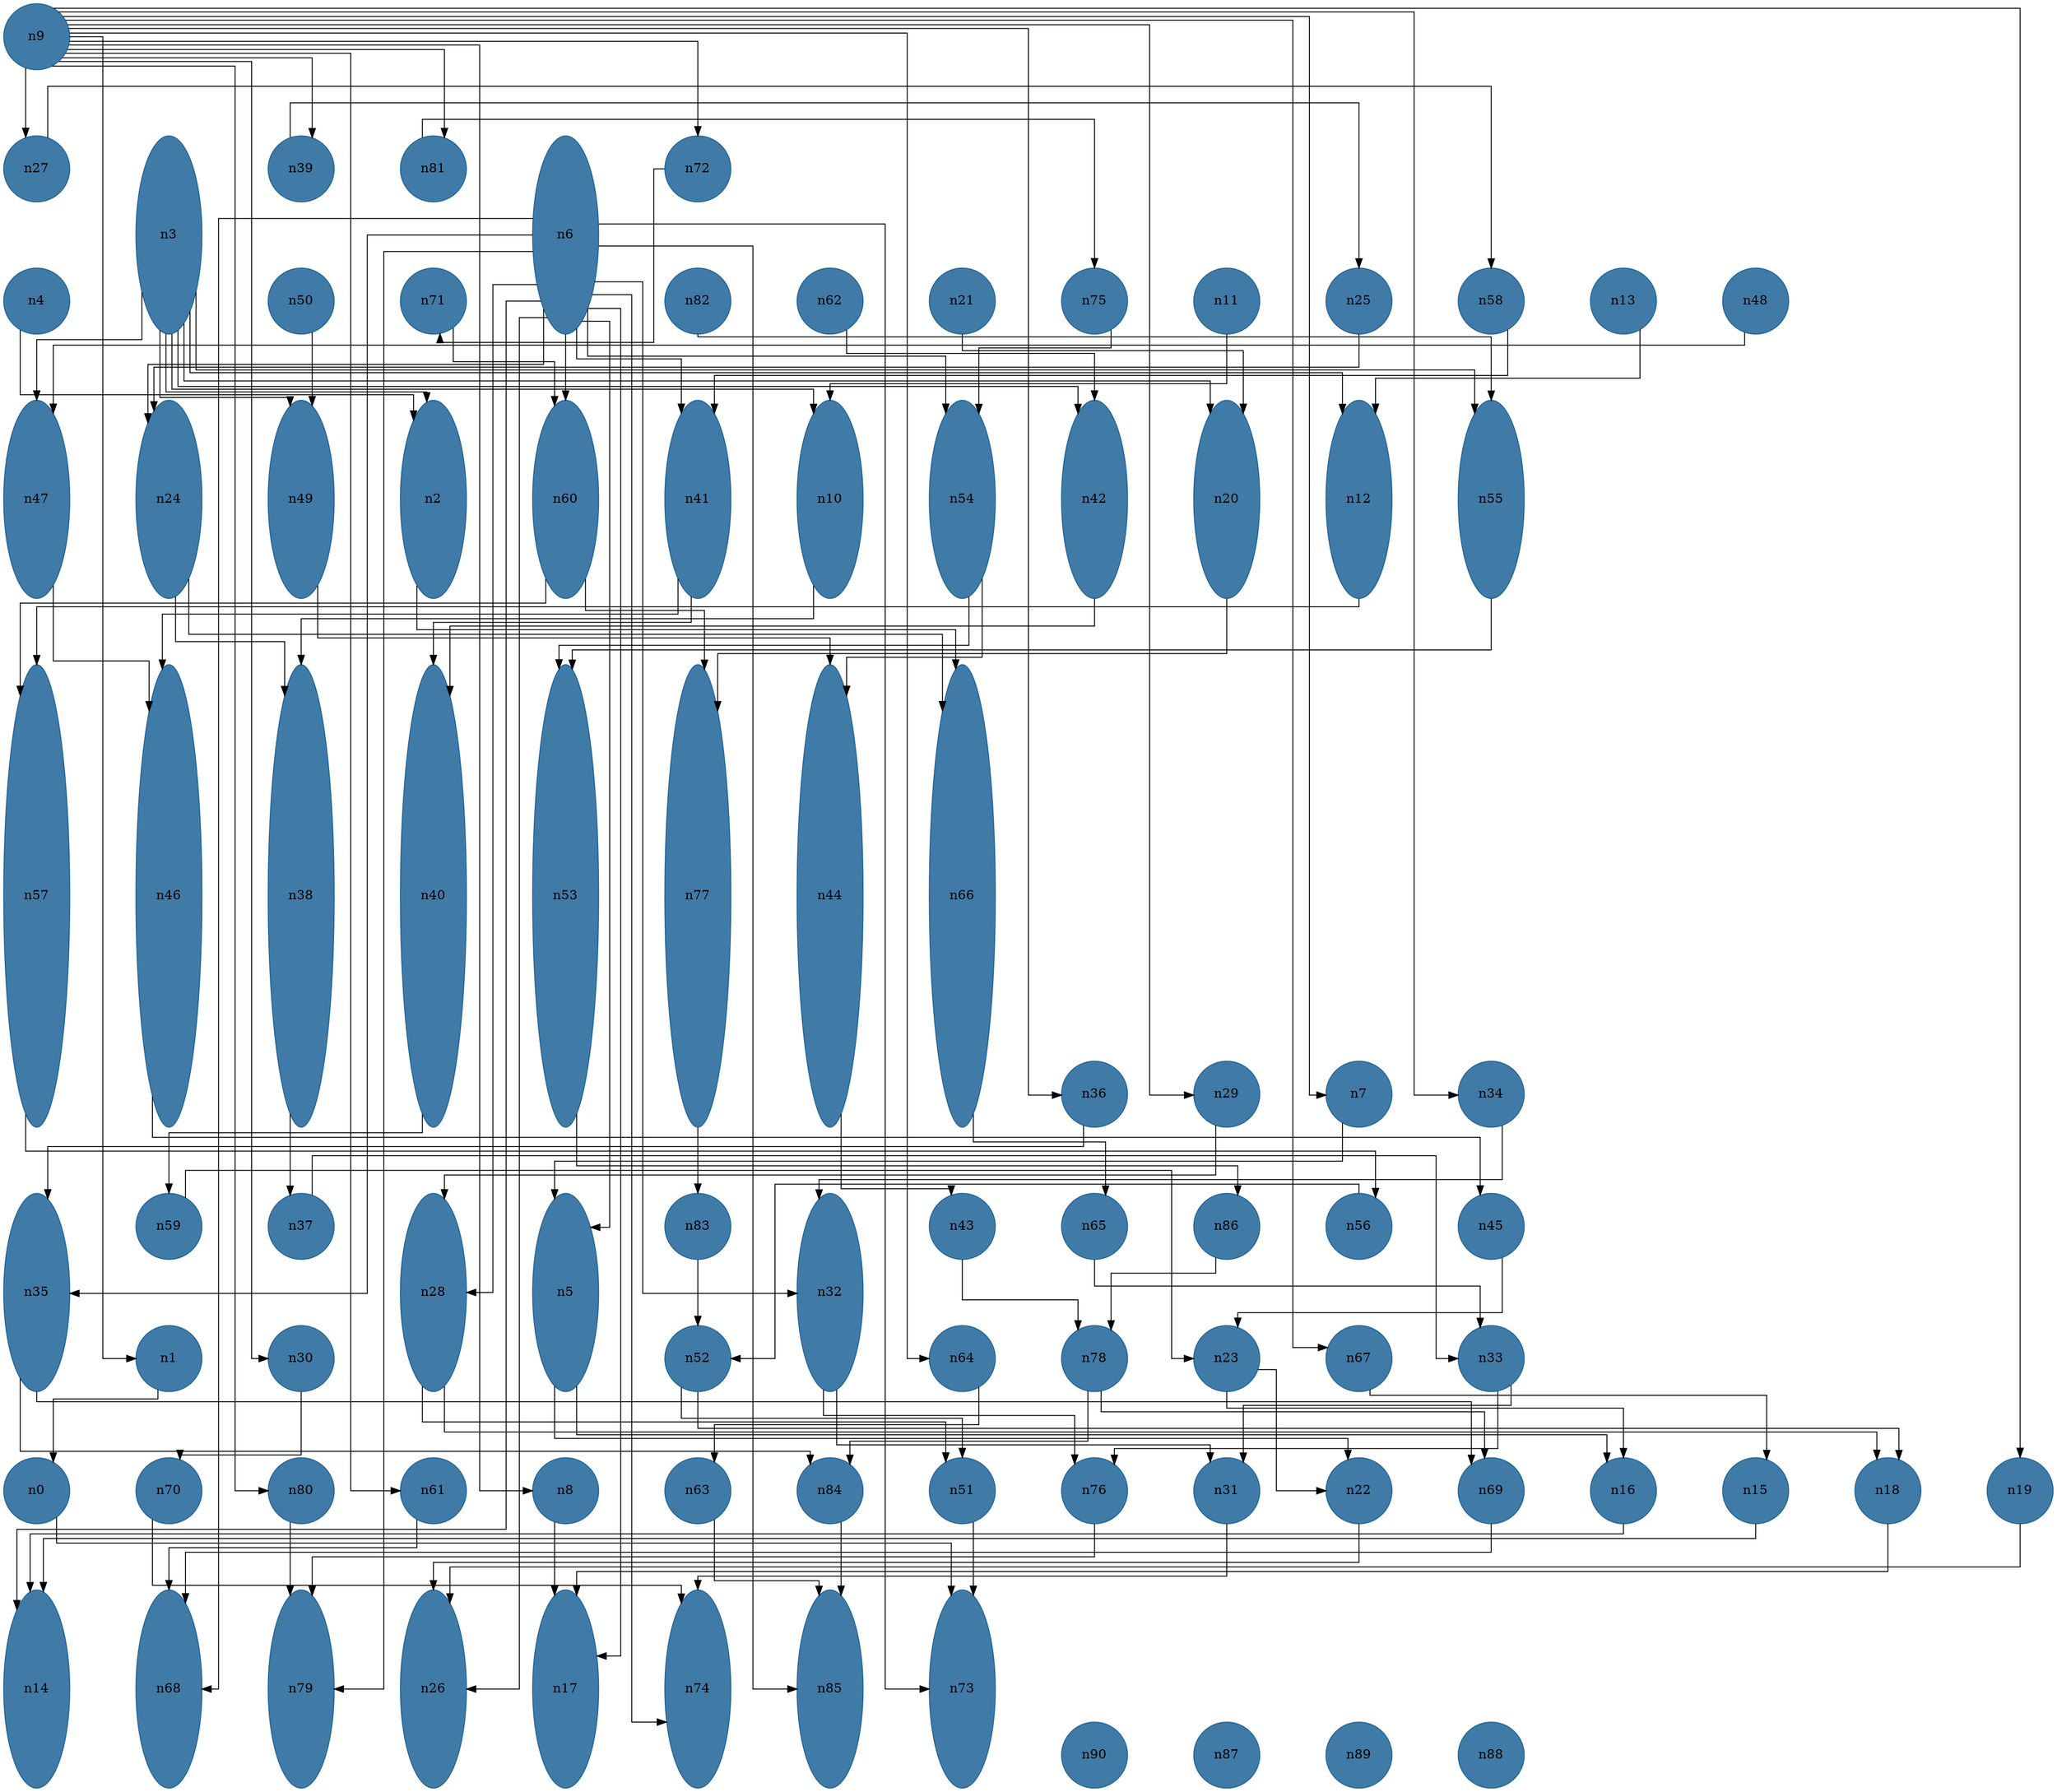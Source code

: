 //do not use DOT to generate pdf use NEATO or FDP
digraph{
layout="neato";
splines="ortho";
n9[shape="ellipse", style="filled", color="#004E8ABF", pos="0,28!", height="1", width="1"];
n9 -> n1;
n9 -> n81;
n9 -> n80;
n9 -> n61;
n9 -> n72;
n9 -> n7;
n9 -> n8;
n9 -> n30;
n9 -> n64;
n9 -> n34;
n9 -> n67;
n9 -> n36;
n9 -> n27;
n9 -> n29;
n9 -> n39;
n9 -> n19;
n27[shape="ellipse", style="filled", color="#004E8ABF", pos="0,26!", height="1", width="1"];
n27 -> n58;
n3[shape="ellipse", style="filled", color="#004E8ABF", pos="2,25!", height="3", width="1"];
n3 -> n47;
n3 -> n49;
n3 -> n2;
n3 -> n10;
n3 -> n20;
n3 -> n42;
n3 -> n12;
n3 -> n55;
n39[shape="ellipse", style="filled", color="#004E8ABF", pos="4,26!", height="1", width="1"];
n39 -> n25;
n81[shape="ellipse", style="filled", color="#004E8ABF", pos="6,26!", height="1", width="1"];
n81 -> n75;
n6[shape="ellipse", style="filled", color="#004E8ABF", pos="8,25!", height="3", width="1"];
n6 -> n5;
n6 -> n60;
n6 -> n74;
n6 -> n41;
n6 -> n85;
n6 -> n73;
n6 -> n32;
n6 -> n54;
n6 -> n14;
n6 -> n24;
n6 -> n35;
n6 -> n68;
n6 -> n79;
n6 -> n26;
n6 -> n17;
n6 -> n28;
n72[shape="ellipse", style="filled", color="#004E8ABF", pos="10,26!", height="1", width="1"];
n72 -> n71;
n4[shape="ellipse", style="filled", color="#004E8ABF", pos="0,24!", height="1", width="1"];
n4 -> n2;
n50[shape="ellipse", style="filled", color="#004E8ABF", pos="4,24!", height="1", width="1"];
n50 -> n49;
n71[shape="ellipse", style="filled", color="#004E8ABF", pos="6,24!", height="1", width="1"];
n71 -> n60;
n82[shape="ellipse", style="filled", color="#004E8ABF", pos="10,24!", height="1", width="1"];
n82 -> n55;
n62[shape="ellipse", style="filled", color="#004E8ABF", pos="12,24!", height="1", width="1"];
n62 -> n42;
n21[shape="ellipse", style="filled", color="#004E8ABF", pos="14,24!", height="1", width="1"];
n21 -> n20;
n75[shape="ellipse", style="filled", color="#004E8ABF", pos="16,24!", height="1", width="1"];
n75 -> n54;
n11[shape="ellipse", style="filled", color="#004E8ABF", pos="18,24!", height="1", width="1"];
n11 -> n10;
n25[shape="ellipse", style="filled", color="#004E8ABF", pos="20,24!", height="1", width="1"];
n25 -> n24;
n58[shape="ellipse", style="filled", color="#004E8ABF", pos="22,24!", height="1", width="1"];
n58 -> n41;
n13[shape="ellipse", style="filled", color="#004E8ABF", pos="24,24!", height="1", width="1"];
n13 -> n12;
n48[shape="ellipse", style="filled", color="#004E8ABF", pos="26,24!", height="1", width="1"];
n48 -> n47;
n47[shape="ellipse", style="filled", color="#004E8ABF", pos="0,21!", height="3", width="1"];
n47 -> n46;
n24[shape="ellipse", style="filled", color="#004E8ABF", pos="2,21!", height="3", width="1"];
n24 -> n38;
n24 -> n66;
n49[shape="ellipse", style="filled", color="#004E8ABF", pos="4,21!", height="3", width="1"];
n49 -> n44;
n2[shape="ellipse", style="filled", color="#004E8ABF", pos="6,21!", height="3", width="1"];
n2 -> n66;
n60[shape="ellipse", style="filled", color="#004E8ABF", pos="8,21!", height="3", width="1"];
n60 -> n57;
n60 -> n77;
n41[shape="ellipse", style="filled", color="#004E8ABF", pos="10,21!", height="3", width="1"];
n41 -> n46;
n41 -> n40;
n10[shape="ellipse", style="filled", color="#004E8ABF", pos="12,21!", height="3", width="1"];
n10 -> n38;
n54[shape="ellipse", style="filled", color="#004E8ABF", pos="14,21!", height="3", width="1"];
n54 -> n53;
n54 -> n44;
n42[shape="ellipse", style="filled", color="#004E8ABF", pos="16,21!", height="3", width="1"];
n42 -> n40;
n20[shape="ellipse", style="filled", color="#004E8ABF", pos="18,21!", height="3", width="1"];
n20 -> n77;
n12[shape="ellipse", style="filled", color="#004E8ABF", pos="20,21!", height="3", width="1"];
n12 -> n57;
n55[shape="ellipse", style="filled", color="#004E8ABF", pos="22,21!", height="3", width="1"];
n55 -> n53;
n57[shape="ellipse", style="filled", color="#004E8ABF", pos="0,15!", height="7", width="1"];
n57 -> n56;
n46[shape="ellipse", style="filled", color="#004E8ABF", pos="2,15!", height="7", width="1"];
n46 -> n45;
n38[shape="ellipse", style="filled", color="#004E8ABF", pos="4,15!", height="7", width="1"];
n38 -> n37;
n40[shape="ellipse", style="filled", color="#004E8ABF", pos="6,15!", height="7", width="1"];
n40 -> n59;
n53[shape="ellipse", style="filled", color="#004E8ABF", pos="8,15!", height="7", width="1"];
n53 -> n86;
n77[shape="ellipse", style="filled", color="#004E8ABF", pos="10,15!", height="7", width="1"];
n77 -> n83;
n44[shape="ellipse", style="filled", color="#004E8ABF", pos="12,15!", height="7", width="1"];
n44 -> n43;
n66[shape="ellipse", style="filled", color="#004E8ABF", pos="14,15!", height="7", width="1"];
n66 -> n65;
n36[shape="ellipse", style="filled", color="#004E8ABF", pos="16,12!", height="1", width="1"];
n36 -> n35;
n29[shape="ellipse", style="filled", color="#004E8ABF", pos="18,12!", height="1", width="1"];
n29 -> n28;
n7[shape="ellipse", style="filled", color="#004E8ABF", pos="20,12!", height="1", width="1"];
n7 -> n5;
n34[shape="ellipse", style="filled", color="#004E8ABF", pos="22,12!", height="1", width="1"];
n34 -> n32;
n35[shape="ellipse", style="filled", color="#004E8ABF", pos="0,9!", height="3", width="1"];
n35 -> n69;
n35 -> n84;
n59[shape="ellipse", style="filled", color="#004E8ABF", pos="2,10!", height="1", width="1"];
n59 -> n23;
n37[shape="ellipse", style="filled", color="#004E8ABF", pos="4,10!", height="1", width="1"];
n37 -> n33;
n28[shape="ellipse", style="filled", color="#004E8ABF", pos="6,9!", height="3", width="1"];
n28 -> n18;
n28 -> n51;
n5[shape="ellipse", style="filled", color="#004E8ABF", pos="8,9!", height="3", width="1"];
n5 -> n16;
n5 -> n22;
n83[shape="ellipse", style="filled", color="#004E8ABF", pos="10,10!", height="1", width="1"];
n83 -> n52;
n32[shape="ellipse", style="filled", color="#004E8ABF", pos="12,9!", height="3", width="1"];
n32 -> n76;
n32 -> n31;
n43[shape="ellipse", style="filled", color="#004E8ABF", pos="14,10!", height="1", width="1"];
n43 -> n78;
n65[shape="ellipse", style="filled", color="#004E8ABF", pos="16,10!", height="1", width="1"];
n65 -> n33;
n86[shape="ellipse", style="filled", color="#004E8ABF", pos="18,10!", height="1", width="1"];
n86 -> n78;
n56[shape="ellipse", style="filled", color="#004E8ABF", pos="20,10!", height="1", width="1"];
n56 -> n52;
n45[shape="ellipse", style="filled", color="#004E8ABF", pos="22,10!", height="1", width="1"];
n45 -> n23;
n1[shape="ellipse", style="filled", color="#004E8ABF", pos="2,8!", height="1", width="1"];
n1 -> n0;
n30[shape="ellipse", style="filled", color="#004E8ABF", pos="4,8!", height="1", width="1"];
n30 -> n70;
n52[shape="ellipse", style="filled", color="#004E8ABF", pos="10,8!", height="1", width="1"];
n52 -> n18;
n52 -> n51;
n64[shape="ellipse", style="filled", color="#004E8ABF", pos="14,8!", height="1", width="1"];
n64 -> n63;
n78[shape="ellipse", style="filled", color="#004E8ABF", pos="16,8!", height="1", width="1"];
n78 -> n69;
n78 -> n84;
n23[shape="ellipse", style="filled", color="#004E8ABF", pos="18,8!", height="1", width="1"];
n23 -> n16;
n23 -> n22;
n67[shape="ellipse", style="filled", color="#004E8ABF", pos="20,8!", height="1", width="1"];
n67 -> n15;
n33[shape="ellipse", style="filled", color="#004E8ABF", pos="22,8!", height="1", width="1"];
n33 -> n76;
n33 -> n31;
n0[shape="ellipse", style="filled", color="#004E8ABF", pos="0,6!", height="1", width="1"];
n0 -> n73;
n70[shape="ellipse", style="filled", color="#004E8ABF", pos="2,6!", height="1", width="1"];
n70 -> n74;
n80[shape="ellipse", style="filled", color="#004E8ABF", pos="4,6!", height="1", width="1"];
n80 -> n79;
n61[shape="ellipse", style="filled", color="#004E8ABF", pos="6,6!", height="1", width="1"];
n61 -> n68;
n8[shape="ellipse", style="filled", color="#004E8ABF", pos="8,6!", height="1", width="1"];
n8 -> n17;
n63[shape="ellipse", style="filled", color="#004E8ABF", pos="10,6!", height="1", width="1"];
n63 -> n85;
n84[shape="ellipse", style="filled", color="#004E8ABF", pos="12,6!", height="1", width="1"];
n84 -> n85;
n51[shape="ellipse", style="filled", color="#004E8ABF", pos="14,6!", height="1", width="1"];
n51 -> n73;
n76[shape="ellipse", style="filled", color="#004E8ABF", pos="16,6!", height="1", width="1"];
n76 -> n79;
n31[shape="ellipse", style="filled", color="#004E8ABF", pos="18,6!", height="1", width="1"];
n31 -> n74;
n22[shape="ellipse", style="filled", color="#004E8ABF", pos="20,6!", height="1", width="1"];
n22 -> n26;
n69[shape="ellipse", style="filled", color="#004E8ABF", pos="22,6!", height="1", width="1"];
n69 -> n68;
n16[shape="ellipse", style="filled", color="#004E8ABF", pos="24,6!", height="1", width="1"];
n16 -> n14;
n15[shape="ellipse", style="filled", color="#004E8ABF", pos="26,6!", height="1", width="1"];
n15 -> n14;
n18[shape="ellipse", style="filled", color="#004E8ABF", pos="28,6!", height="1", width="1"];
n18 -> n17;
n19[shape="ellipse", style="filled", color="#004E8ABF", pos="30,6!", height="1", width="1"];
n19 -> n26;
n14[shape="ellipse", style="filled", color="#004E8ABF", pos="0,3!", height="3", width="1"];
n68[shape="ellipse", style="filled", color="#004E8ABF", pos="2,3!", height="3", width="1"];
n79[shape="ellipse", style="filled", color="#004E8ABF", pos="4,3!", height="3", width="1"];
n26[shape="ellipse", style="filled", color="#004E8ABF", pos="6,3!", height="3", width="1"];
n17[shape="ellipse", style="filled", color="#004E8ABF", pos="8,3!", height="3", width="1"];
n74[shape="ellipse", style="filled", color="#004E8ABF", pos="10,3!", height="3", width="1"];
n85[shape="ellipse", style="filled", color="#004E8ABF", pos="12,3!", height="3", width="1"];
n73[shape="ellipse", style="filled", color="#004E8ABF", pos="14,3!", height="3", width="1"];
n90[shape="ellipse", style="filled", color="#004E8ABF", pos="16,2!", height="1", width="1"];
n87[shape="ellipse", style="filled", color="#004E8ABF", pos="18,2!", height="1", width="1"];
n89[shape="ellipse", style="filled", color="#004E8ABF", pos="20,2!", height="1", width="1"];
n88[shape="ellipse", style="filled", color="#004E8ABF", pos="22,2!", height="1", width="1"];
}